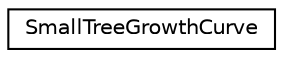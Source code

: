 digraph "Graphical Class Hierarchy"
{
 // LATEX_PDF_SIZE
  edge [fontname="Helvetica",fontsize="10",labelfontname="Helvetica",labelfontsize="10"];
  node [fontname="Helvetica",fontsize="10",shape=record];
  rankdir="LR";
  Node0 [label="SmallTreeGrowthCurve",height=0.2,width=0.4,color="black", fillcolor="white", style="filled",URL="$classmoja_1_1modules_1_1cbm_1_1SmallTreeGrowthCurve.html",tooltip=" "];
}
